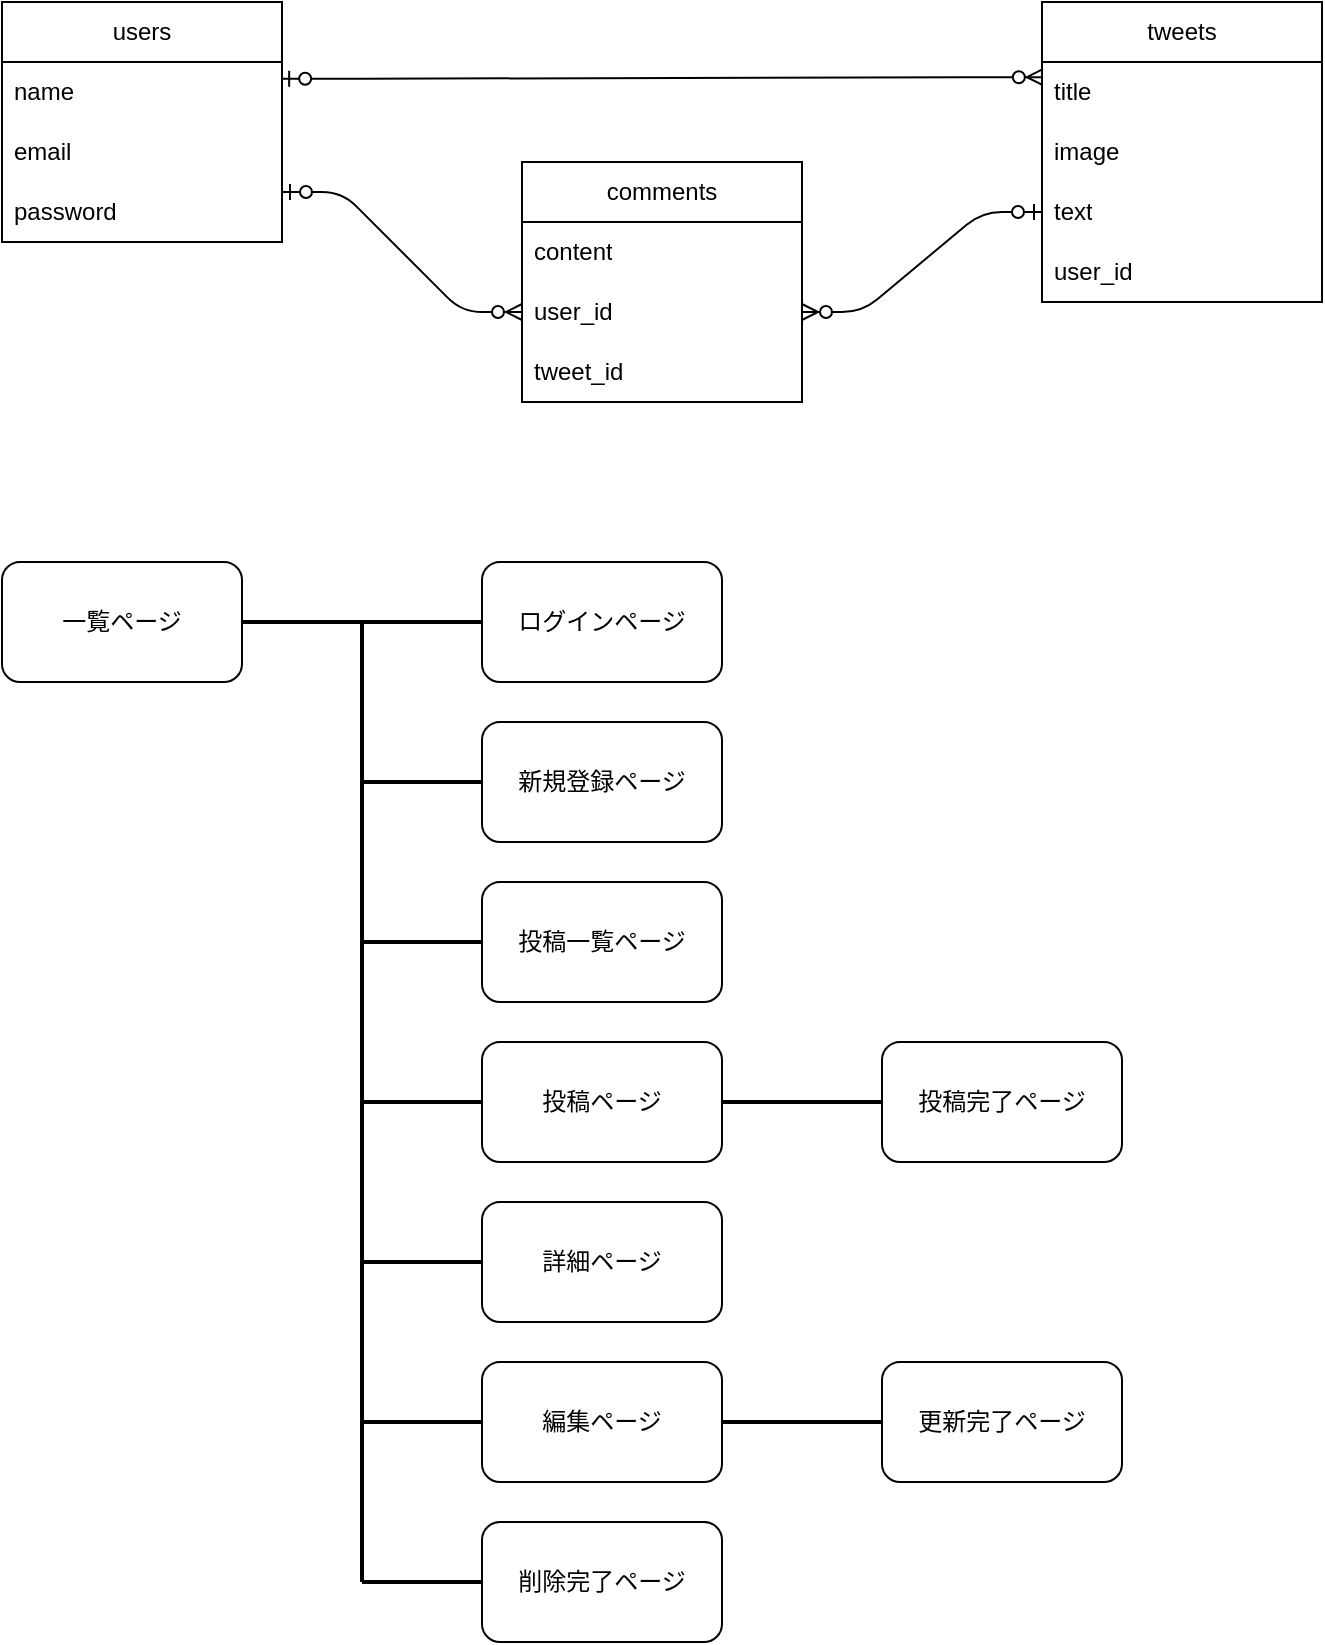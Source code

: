 <mxfile>
    <diagram id="K7HAtxJMsB6ZjSkZM5dt" name="ページ1">
        <mxGraphModel dx="1072" dy="568" grid="1" gridSize="10" guides="1" tooltips="1" connect="1" arrows="1" fold="1" page="1" pageScale="1" pageWidth="827" pageHeight="1169" math="0" shadow="0">
            <root>
                <mxCell id="0"/>
                <mxCell id="1" parent="0"/>
                <mxCell id="2" value="users" style="swimlane;fontStyle=0;childLayout=stackLayout;horizontal=1;startSize=30;horizontalStack=0;resizeParent=1;resizeParentMax=0;resizeLast=0;collapsible=1;marginBottom=0;whiteSpace=wrap;html=1;" vertex="1" parent="1">
                    <mxGeometry x="80" y="80" width="140" height="120" as="geometry"/>
                </mxCell>
                <mxCell id="3" value="name" style="text;strokeColor=none;fillColor=none;align=left;verticalAlign=middle;spacingLeft=4;spacingRight=4;overflow=hidden;points=[[0,0.5],[1,0.5]];portConstraint=eastwest;rotatable=0;whiteSpace=wrap;html=1;" vertex="1" parent="2">
                    <mxGeometry y="30" width="140" height="30" as="geometry"/>
                </mxCell>
                <mxCell id="4" value="email" style="text;strokeColor=none;fillColor=none;align=left;verticalAlign=middle;spacingLeft=4;spacingRight=4;overflow=hidden;points=[[0,0.5],[1,0.5]];portConstraint=eastwest;rotatable=0;whiteSpace=wrap;html=1;" vertex="1" parent="2">
                    <mxGeometry y="60" width="140" height="30" as="geometry"/>
                </mxCell>
                <mxCell id="5" value="password" style="text;strokeColor=none;fillColor=none;align=left;verticalAlign=middle;spacingLeft=4;spacingRight=4;overflow=hidden;points=[[0,0.5],[1,0.5]];portConstraint=eastwest;rotatable=0;whiteSpace=wrap;html=1;" vertex="1" parent="2">
                    <mxGeometry y="90" width="140" height="30" as="geometry"/>
                </mxCell>
                <mxCell id="6" value="tweets" style="swimlane;fontStyle=0;childLayout=stackLayout;horizontal=1;startSize=30;horizontalStack=0;resizeParent=1;resizeParentMax=0;resizeLast=0;collapsible=1;marginBottom=0;whiteSpace=wrap;html=1;" vertex="1" parent="1">
                    <mxGeometry x="600" y="80" width="140" height="150" as="geometry"/>
                </mxCell>
                <mxCell id="7" value="title" style="text;strokeColor=none;fillColor=none;align=left;verticalAlign=middle;spacingLeft=4;spacingRight=4;overflow=hidden;points=[[0,0.5],[1,0.5]];portConstraint=eastwest;rotatable=0;whiteSpace=wrap;html=1;" vertex="1" parent="6">
                    <mxGeometry y="30" width="140" height="30" as="geometry"/>
                </mxCell>
                <mxCell id="8" value="image" style="text;strokeColor=none;fillColor=none;align=left;verticalAlign=middle;spacingLeft=4;spacingRight=4;overflow=hidden;points=[[0,0.5],[1,0.5]];portConstraint=eastwest;rotatable=0;whiteSpace=wrap;html=1;" vertex="1" parent="6">
                    <mxGeometry y="60" width="140" height="30" as="geometry"/>
                </mxCell>
                <mxCell id="9" value="text" style="text;strokeColor=none;fillColor=none;align=left;verticalAlign=middle;spacingLeft=4;spacingRight=4;overflow=hidden;points=[[0,0.5],[1,0.5]];portConstraint=eastwest;rotatable=0;whiteSpace=wrap;html=1;" vertex="1" parent="6">
                    <mxGeometry y="90" width="140" height="30" as="geometry"/>
                </mxCell>
                <mxCell id="14" value="user_id" style="text;strokeColor=none;fillColor=none;align=left;verticalAlign=middle;spacingLeft=4;spacingRight=4;overflow=hidden;points=[[0,0.5],[1,0.5]];portConstraint=eastwest;rotatable=0;whiteSpace=wrap;html=1;" vertex="1" parent="6">
                    <mxGeometry y="120" width="140" height="30" as="geometry"/>
                </mxCell>
                <mxCell id="10" value="comments" style="swimlane;fontStyle=0;childLayout=stackLayout;horizontal=1;startSize=30;horizontalStack=0;resizeParent=1;resizeParentMax=0;resizeLast=0;collapsible=1;marginBottom=0;whiteSpace=wrap;html=1;" vertex="1" parent="1">
                    <mxGeometry x="340" y="160" width="140" height="120" as="geometry"/>
                </mxCell>
                <mxCell id="11" value="content" style="text;strokeColor=none;fillColor=none;align=left;verticalAlign=middle;spacingLeft=4;spacingRight=4;overflow=hidden;points=[[0,0.5],[1,0.5]];portConstraint=eastwest;rotatable=0;whiteSpace=wrap;html=1;" vertex="1" parent="10">
                    <mxGeometry y="30" width="140" height="30" as="geometry"/>
                </mxCell>
                <mxCell id="12" value="user_id" style="text;strokeColor=none;fillColor=none;align=left;verticalAlign=middle;spacingLeft=4;spacingRight=4;overflow=hidden;points=[[0,0.5],[1,0.5]];portConstraint=eastwest;rotatable=0;whiteSpace=wrap;html=1;" vertex="1" parent="10">
                    <mxGeometry y="60" width="140" height="30" as="geometry"/>
                </mxCell>
                <mxCell id="13" value="tweet_id" style="text;strokeColor=none;fillColor=none;align=left;verticalAlign=middle;spacingLeft=4;spacingRight=4;overflow=hidden;points=[[0,0.5],[1,0.5]];portConstraint=eastwest;rotatable=0;whiteSpace=wrap;html=1;" vertex="1" parent="10">
                    <mxGeometry y="90" width="140" height="30" as="geometry"/>
                </mxCell>
                <mxCell id="15" value="" style="edgeStyle=entityRelationEdgeStyle;fontSize=12;html=1;endArrow=ERzeroToMany;startArrow=ERzeroToOne;exitX=0.997;exitY=0.28;exitDx=0;exitDy=0;exitPerimeter=0;entryX=0.003;entryY=0.253;entryDx=0;entryDy=0;entryPerimeter=0;" edge="1" parent="1" source="3" target="7">
                    <mxGeometry width="100" height="100" relative="1" as="geometry">
                        <mxPoint x="400" y="240" as="sourcePoint"/>
                        <mxPoint x="500" y="140" as="targetPoint"/>
                    </mxGeometry>
                </mxCell>
                <mxCell id="16" value="" style="edgeStyle=entityRelationEdgeStyle;fontSize=12;html=1;endArrow=ERzeroToMany;startArrow=ERzeroToOne;entryX=0;entryY=0.5;entryDx=0;entryDy=0;" edge="1" parent="1" target="12">
                    <mxGeometry width="100" height="100" relative="1" as="geometry">
                        <mxPoint x="220" y="175" as="sourcePoint"/>
                        <mxPoint x="330" y="175" as="targetPoint"/>
                    </mxGeometry>
                </mxCell>
                <mxCell id="17" value="" style="edgeStyle=entityRelationEdgeStyle;fontSize=12;html=1;endArrow=ERzeroToMany;startArrow=ERzeroToOne;exitX=0;exitY=0.5;exitDx=0;exitDy=0;entryX=1;entryY=0.5;entryDx=0;entryDy=0;" edge="1" parent="1" source="9" target="12">
                    <mxGeometry width="100" height="100" relative="1" as="geometry">
                        <mxPoint x="400" y="240" as="sourcePoint"/>
                        <mxPoint x="500" y="140" as="targetPoint"/>
                    </mxGeometry>
                </mxCell>
                <mxCell id="18" value="一覧ページ" style="rounded=1;whiteSpace=wrap;html=1;" vertex="1" parent="1">
                    <mxGeometry x="80" y="360" width="120" height="60" as="geometry"/>
                </mxCell>
                <mxCell id="19" value="ログインページ" style="rounded=1;whiteSpace=wrap;html=1;" vertex="1" parent="1">
                    <mxGeometry x="320" y="360" width="120" height="60" as="geometry"/>
                </mxCell>
                <mxCell id="20" value="投稿完了ページ" style="rounded=1;whiteSpace=wrap;html=1;" vertex="1" parent="1">
                    <mxGeometry x="520" y="600" width="120" height="60" as="geometry"/>
                </mxCell>
                <mxCell id="21" value="新規登録ページ" style="rounded=1;whiteSpace=wrap;html=1;" vertex="1" parent="1">
                    <mxGeometry x="320" y="440" width="120" height="60" as="geometry"/>
                </mxCell>
                <mxCell id="22" value="投稿ページ" style="rounded=1;whiteSpace=wrap;html=1;" vertex="1" parent="1">
                    <mxGeometry x="320" y="600" width="120" height="60" as="geometry"/>
                </mxCell>
                <mxCell id="23" value="詳細ページ" style="rounded=1;whiteSpace=wrap;html=1;" vertex="1" parent="1">
                    <mxGeometry x="320" y="680" width="120" height="60" as="geometry"/>
                </mxCell>
                <mxCell id="24" value="編集ページ" style="rounded=1;whiteSpace=wrap;html=1;" vertex="1" parent="1">
                    <mxGeometry x="320" y="760" width="120" height="60" as="geometry"/>
                </mxCell>
                <mxCell id="25" value="削除完了ページ" style="rounded=1;whiteSpace=wrap;html=1;" vertex="1" parent="1">
                    <mxGeometry x="320" y="840" width="120" height="60" as="geometry"/>
                </mxCell>
                <mxCell id="26" value="投稿一覧ページ" style="rounded=1;whiteSpace=wrap;html=1;" vertex="1" parent="1">
                    <mxGeometry x="320" y="520" width="120" height="60" as="geometry"/>
                </mxCell>
                <mxCell id="27" value="更新完了ページ" style="rounded=1;whiteSpace=wrap;html=1;" vertex="1" parent="1">
                    <mxGeometry x="520" y="760" width="120" height="60" as="geometry"/>
                </mxCell>
                <mxCell id="28" value="" style="line;strokeWidth=2;html=1;" vertex="1" parent="1">
                    <mxGeometry x="200" y="385" width="120" height="10" as="geometry"/>
                </mxCell>
                <mxCell id="29" value="" style="line;strokeWidth=2;html=1;" vertex="1" parent="1">
                    <mxGeometry x="440" y="625" width="80" height="10" as="geometry"/>
                </mxCell>
                <mxCell id="30" value="" style="line;strokeWidth=2;html=1;" vertex="1" parent="1">
                    <mxGeometry x="440" y="785" width="80" height="10" as="geometry"/>
                </mxCell>
                <mxCell id="31" value="" style="line;strokeWidth=2;direction=south;html=1;" vertex="1" parent="1">
                    <mxGeometry x="255" y="390" width="10" height="480" as="geometry"/>
                </mxCell>
                <mxCell id="33" value="" style="line;strokeWidth=2;html=1;" vertex="1" parent="1">
                    <mxGeometry x="260" y="865" width="60" height="10" as="geometry"/>
                </mxCell>
                <mxCell id="34" value="" style="line;strokeWidth=2;html=1;" vertex="1" parent="1">
                    <mxGeometry x="260" y="705" width="60" height="10" as="geometry"/>
                </mxCell>
                <mxCell id="35" value="" style="line;strokeWidth=2;html=1;" vertex="1" parent="1">
                    <mxGeometry x="260" y="785" width="60" height="10" as="geometry"/>
                </mxCell>
                <mxCell id="36" value="" style="line;strokeWidth=2;html=1;" vertex="1" parent="1">
                    <mxGeometry x="260" y="545" width="60" height="10" as="geometry"/>
                </mxCell>
                <mxCell id="37" value="" style="line;strokeWidth=2;html=1;" vertex="1" parent="1">
                    <mxGeometry x="260" y="375" width="60" height="190" as="geometry"/>
                </mxCell>
                <mxCell id="38" value="" style="line;strokeWidth=2;html=1;" vertex="1" parent="1">
                    <mxGeometry x="260" y="625" width="60" height="10" as="geometry"/>
                </mxCell>
            </root>
        </mxGraphModel>
    </diagram>
</mxfile>